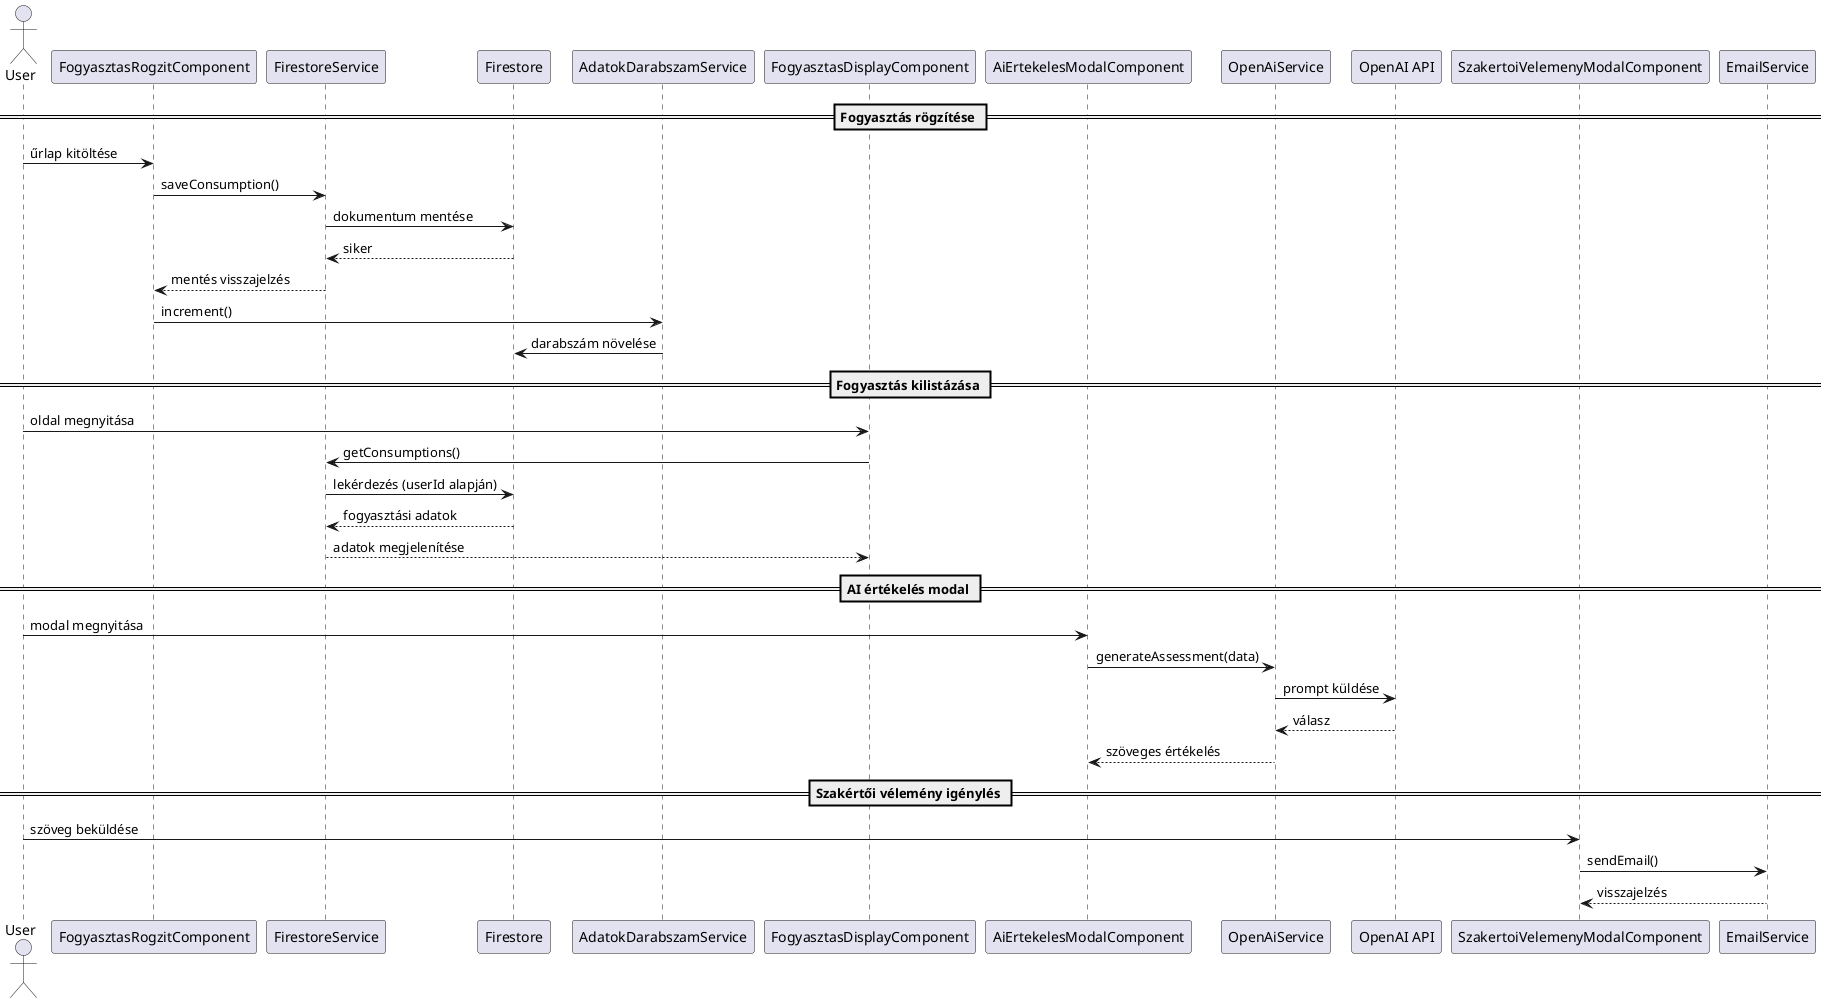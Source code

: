 @startuml fogyasztas-ai-szakertoi-sequence

actor User

== Fogyasztás rögzítése ==
User -> FogyasztasRogzitComponent : űrlap kitöltése
FogyasztasRogzitComponent -> FirestoreService : saveConsumption()
FirestoreService -> Firestore : dokumentum mentése
Firestore --> FirestoreService : siker
FirestoreService --> FogyasztasRogzitComponent : mentés visszajelzés

FogyasztasRogzitComponent -> AdatokDarabszamService : increment()
AdatokDarabszamService -> Firestore : darabszám növelése

== Fogyasztás kilistázása ==
User -> FogyasztasDisplayComponent : oldal megnyitása
FogyasztasDisplayComponent -> FirestoreService : getConsumptions()
FirestoreService -> Firestore : lekérdezés (userId alapján)
Firestore --> FirestoreService : fogyasztási adatok
FirestoreService --> FogyasztasDisplayComponent : adatok megjelenítése

== AI értékelés modal ==
User -> AiErtekelesModalComponent : modal megnyitása
AiErtekelesModalComponent -> OpenAiService : generateAssessment(data)
participant "OpenAI API" as OpenAI
OpenAiService -> OpenAI : prompt küldése
OpenAI --> OpenAiService : válasz
OpenAiService --> AiErtekelesModalComponent : szöveges értékelés

== Szakértői vélemény igénylés ==
User -> SzakertoiVelemenyModalComponent : szöveg beküldése
SzakertoiVelemenyModalComponent -> EmailService : sendEmail()
EmailService --> SzakertoiVelemenyModalComponent : visszajelzés

@enduml
